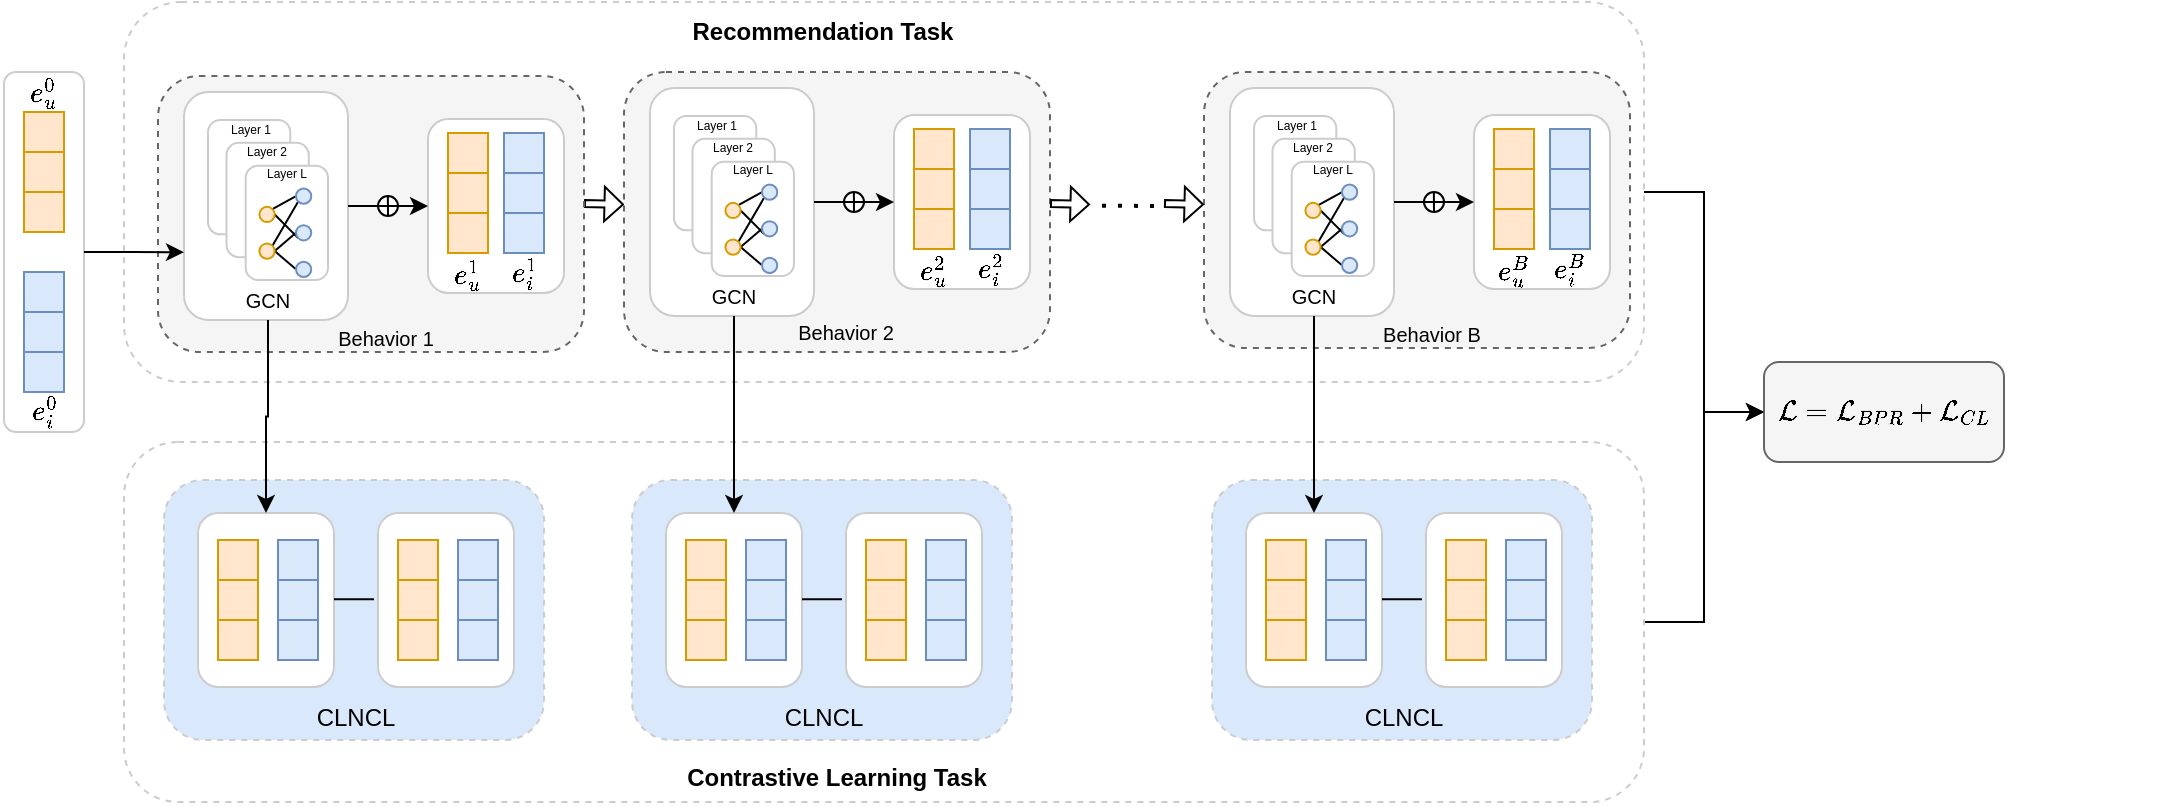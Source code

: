 <mxfile version="24.6.4" type="github">
  <diagram name="第 1 页" id="Skv8fpGebTwqSzIPjtRS">
    <mxGraphModel dx="1066" dy="574" grid="1" gridSize="10" guides="1" tooltips="1" connect="1" arrows="1" fold="1" page="1" pageScale="1" pageWidth="1169" pageHeight="827" math="1" shadow="0">
      <root>
        <mxCell id="0" />
        <mxCell id="1" parent="0" />
        <mxCell id="wrFZd82m7ZlRx0uGTqlU-270" style="edgeStyle=orthogonalEdgeStyle;rounded=0;orthogonalLoop=1;jettySize=auto;html=1;exitX=1;exitY=0.5;exitDx=0;exitDy=0;entryX=0;entryY=0.5;entryDx=0;entryDy=0;" edge="1" parent="1" source="wrFZd82m7ZlRx0uGTqlU-268" target="wrFZd82m7ZlRx0uGTqlU-181">
          <mxGeometry relative="1" as="geometry" />
        </mxCell>
        <mxCell id="wrFZd82m7ZlRx0uGTqlU-268" value="" style="rounded=1;whiteSpace=wrap;html=1;dashed=1;strokeColor=#CCCCCC;" vertex="1" parent="1">
          <mxGeometry x="120" y="280" width="760" height="180" as="geometry" />
        </mxCell>
        <mxCell id="wrFZd82m7ZlRx0uGTqlU-216" value="" style="rounded=1;whiteSpace=wrap;html=1;fillColor=#dae8fc;strokeColor=#CCCCCC;dashed=1;" vertex="1" parent="1">
          <mxGeometry x="140" y="299" width="190" height="130" as="geometry" />
        </mxCell>
        <mxCell id="wrFZd82m7ZlRx0uGTqlU-181" value="" style="rounded=1;whiteSpace=wrap;html=1;fillColor=#f5f5f5;fontColor=#333333;strokeColor=#666666;" vertex="1" parent="1">
          <mxGeometry x="940" y="240" width="120" height="50" as="geometry" />
        </mxCell>
        <mxCell id="wrFZd82m7ZlRx0uGTqlU-185" style="edgeStyle=orthogonalEdgeStyle;rounded=0;orthogonalLoop=1;jettySize=auto;html=1;exitX=1;exitY=0.5;exitDx=0;exitDy=0;entryX=0;entryY=0.5;entryDx=0;entryDy=0;" edge="1" parent="1" source="wrFZd82m7ZlRx0uGTqlU-178" target="wrFZd82m7ZlRx0uGTqlU-181">
          <mxGeometry relative="1" as="geometry" />
        </mxCell>
        <mxCell id="wrFZd82m7ZlRx0uGTqlU-178" value="" style="rounded=1;whiteSpace=wrap;html=1;dashed=1;strokeColor=#CCCCCC;" vertex="1" parent="1">
          <mxGeometry x="120" y="60" width="760" height="190" as="geometry" />
        </mxCell>
        <mxCell id="wrFZd82m7ZlRx0uGTqlU-18" value="" style="rounded=1;whiteSpace=wrap;html=1;strokeColor=#CCCCCC;" vertex="1" parent="1">
          <mxGeometry x="60" y="95" width="40" height="180" as="geometry" />
        </mxCell>
        <mxCell id="wrFZd82m7ZlRx0uGTqlU-13" value="" style="group;fillColor=#ffe6cc;strokeColor=#d79b00;" vertex="1" connectable="0" parent="1">
          <mxGeometry x="70" y="115" width="20" height="60" as="geometry" />
        </mxCell>
        <mxCell id="wrFZd82m7ZlRx0uGTqlU-10" value="" style="rounded=0;whiteSpace=wrap;html=1;fillColor=#ffe6cc;strokeColor=#d79b00;" vertex="1" parent="wrFZd82m7ZlRx0uGTqlU-13">
          <mxGeometry width="20" height="20" as="geometry" />
        </mxCell>
        <mxCell id="wrFZd82m7ZlRx0uGTqlU-11" value="" style="rounded=0;whiteSpace=wrap;html=1;fillColor=#ffe6cc;strokeColor=#d79b00;" vertex="1" parent="wrFZd82m7ZlRx0uGTqlU-13">
          <mxGeometry y="20" width="20" height="20" as="geometry" />
        </mxCell>
        <mxCell id="wrFZd82m7ZlRx0uGTqlU-12" value="" style="rounded=0;whiteSpace=wrap;html=1;fillColor=#ffe6cc;strokeColor=#d79b00;" vertex="1" parent="wrFZd82m7ZlRx0uGTqlU-13">
          <mxGeometry y="40" width="20" height="20" as="geometry" />
        </mxCell>
        <mxCell id="wrFZd82m7ZlRx0uGTqlU-14" value="" style="group;fillColor=#dae8fc;strokeColor=#6c8ebf;" vertex="1" connectable="0" parent="1">
          <mxGeometry x="70" y="195" width="20" height="60" as="geometry" />
        </mxCell>
        <mxCell id="wrFZd82m7ZlRx0uGTqlU-15" value="" style="rounded=0;whiteSpace=wrap;html=1;fillColor=#dae8fc;strokeColor=#6c8ebf;" vertex="1" parent="wrFZd82m7ZlRx0uGTqlU-14">
          <mxGeometry width="20" height="20" as="geometry" />
        </mxCell>
        <mxCell id="wrFZd82m7ZlRx0uGTqlU-16" value="" style="rounded=0;whiteSpace=wrap;html=1;fillColor=#dae8fc;strokeColor=#6c8ebf;" vertex="1" parent="wrFZd82m7ZlRx0uGTqlU-14">
          <mxGeometry y="20" width="20" height="20" as="geometry" />
        </mxCell>
        <mxCell id="wrFZd82m7ZlRx0uGTqlU-17" value="" style="rounded=0;whiteSpace=wrap;html=1;fillColor=#dae8fc;strokeColor=#6c8ebf;" vertex="1" parent="wrFZd82m7ZlRx0uGTqlU-14">
          <mxGeometry y="40" width="20" height="20" as="geometry" />
        </mxCell>
        <mxCell id="wrFZd82m7ZlRx0uGTqlU-20" value="\(e_u^0\)" style="text;html=1;align=center;verticalAlign=middle;whiteSpace=wrap;rounded=0;" vertex="1" parent="1">
          <mxGeometry x="65" y="95" width="30" height="20" as="geometry" />
        </mxCell>
        <mxCell id="wrFZd82m7ZlRx0uGTqlU-21" value="\(e_i^0\)" style="text;html=1;align=center;verticalAlign=middle;whiteSpace=wrap;rounded=0;" vertex="1" parent="1">
          <mxGeometry x="65" y="255" width="30" height="20" as="geometry" />
        </mxCell>
        <mxCell id="wrFZd82m7ZlRx0uGTqlU-131" value="" style="shape=flexArrow;endArrow=classic;html=1;rounded=0;endWidth=12.637;endSize=2.755;width=3.519;" edge="1" parent="1">
          <mxGeometry width="50" height="50" relative="1" as="geometry">
            <mxPoint x="350" y="160.76" as="sourcePoint" />
            <mxPoint x="370" y="161.24" as="targetPoint" />
          </mxGeometry>
        </mxCell>
        <mxCell id="wrFZd82m7ZlRx0uGTqlU-134" value="" style="group" vertex="1" connectable="0" parent="1">
          <mxGeometry x="137" y="97" width="213" height="150" as="geometry" />
        </mxCell>
        <mxCell id="wrFZd82m7ZlRx0uGTqlU-90" value="" style="rounded=1;whiteSpace=wrap;html=1;dashed=1;strokeColor=#666666;fillColor=#f5f5f5;fontColor=#333333;" vertex="1" parent="wrFZd82m7ZlRx0uGTqlU-134">
          <mxGeometry width="213" height="138" as="geometry" />
        </mxCell>
        <mxCell id="wrFZd82m7ZlRx0uGTqlU-87" value="" style="rounded=1;whiteSpace=wrap;html=1;strokeColor=#CCCCCC;" vertex="1" parent="wrFZd82m7ZlRx0uGTqlU-134">
          <mxGeometry x="135" y="21.5" width="68" height="87" as="geometry" />
        </mxCell>
        <mxCell id="wrFZd82m7ZlRx0uGTqlU-48" value="" style="group" vertex="1" connectable="0" parent="wrFZd82m7ZlRx0uGTqlU-134">
          <mxGeometry x="13" y="8" width="140" height="142" as="geometry" />
        </mxCell>
        <mxCell id="wrFZd82m7ZlRx0uGTqlU-47" value="" style="rounded=1;whiteSpace=wrap;html=1;strokeColor=#CCCCCC;" vertex="1" parent="wrFZd82m7ZlRx0uGTqlU-48">
          <mxGeometry width="82" height="114" as="geometry" />
        </mxCell>
        <mxCell id="wrFZd82m7ZlRx0uGTqlU-44" value="" style="group" vertex="1" connectable="0" parent="wrFZd82m7ZlRx0uGTqlU-48">
          <mxGeometry x="12" y="14" width="60" height="80" as="geometry" />
        </mxCell>
        <mxCell id="wrFZd82m7ZlRx0uGTqlU-42" value="" style="rounded=1;whiteSpace=wrap;html=1;strokeColor=#CCCCCC;" vertex="1" parent="wrFZd82m7ZlRx0uGTqlU-44">
          <mxGeometry width="41.143" height="57.143" as="geometry" />
        </mxCell>
        <mxCell id="wrFZd82m7ZlRx0uGTqlU-40" value="" style="rounded=1;whiteSpace=wrap;html=1;strokeColor=#CCCCCC;" vertex="1" parent="wrFZd82m7ZlRx0uGTqlU-44">
          <mxGeometry x="9.257" y="11.429" width="41.143" height="57.143" as="geometry" />
        </mxCell>
        <mxCell id="wrFZd82m7ZlRx0uGTqlU-33" value="" style="rounded=1;whiteSpace=wrap;html=1;strokeColor=#CCCCCC;" vertex="1" parent="wrFZd82m7ZlRx0uGTqlU-44">
          <mxGeometry x="18.857" y="22.857" width="41.143" height="57.143" as="geometry" />
        </mxCell>
        <mxCell id="wrFZd82m7ZlRx0uGTqlU-34" value="&lt;font style=&quot;font-size: 6px;&quot;&gt;Layer L&lt;/font&gt;" style="text;html=1;align=center;verticalAlign=middle;whiteSpace=wrap;rounded=0;fontSize=6;" vertex="1" parent="wrFZd82m7ZlRx0uGTqlU-44">
          <mxGeometry x="18.857" y="22.857" width="41.143" height="9.143" as="geometry" />
        </mxCell>
        <mxCell id="wrFZd82m7ZlRx0uGTqlU-39" value="" style="group" vertex="1" connectable="0" parent="wrFZd82m7ZlRx0uGTqlU-44">
          <mxGeometry x="25.714" y="34.286" width="27.429" height="45.714" as="geometry" />
        </mxCell>
        <mxCell id="wrFZd82m7ZlRx0uGTqlU-28" style="rounded=0;orthogonalLoop=1;jettySize=auto;html=1;exitX=1;exitY=0;exitDx=0;exitDy=0;entryX=0;entryY=0.5;entryDx=0;entryDy=0;curved=0;endArrow=none;endFill=0;" edge="1" parent="wrFZd82m7ZlRx0uGTqlU-39" source="wrFZd82m7ZlRx0uGTqlU-23" target="wrFZd82m7ZlRx0uGTqlU-25">
          <mxGeometry relative="1" as="geometry" />
        </mxCell>
        <mxCell id="wrFZd82m7ZlRx0uGTqlU-29" style="rounded=0;orthogonalLoop=1;jettySize=auto;html=1;exitX=1;exitY=0.5;exitDx=0;exitDy=0;entryX=0;entryY=1;entryDx=0;entryDy=0;endArrow=none;endFill=0;" edge="1" parent="wrFZd82m7ZlRx0uGTqlU-39" source="wrFZd82m7ZlRx0uGTqlU-23" target="wrFZd82m7ZlRx0uGTqlU-26">
          <mxGeometry relative="1" as="geometry" />
        </mxCell>
        <mxCell id="wrFZd82m7ZlRx0uGTqlU-23" value="" style="ellipse;whiteSpace=wrap;html=1;aspect=fixed;fillColor=#ffe6cc;strokeColor=#d79b00;" vertex="1" parent="wrFZd82m7ZlRx0uGTqlU-39">
          <mxGeometry y="9.143" width="7.619" height="7.619" as="geometry" />
        </mxCell>
        <mxCell id="wrFZd82m7ZlRx0uGTqlU-30" style="rounded=0;orthogonalLoop=1;jettySize=auto;html=1;exitX=1;exitY=0;exitDx=0;exitDy=0;entryX=0;entryY=1;entryDx=0;entryDy=0;endArrow=none;endFill=0;" edge="1" parent="wrFZd82m7ZlRx0uGTqlU-39" source="wrFZd82m7ZlRx0uGTqlU-24" target="wrFZd82m7ZlRx0uGTqlU-25">
          <mxGeometry relative="1" as="geometry" />
        </mxCell>
        <mxCell id="wrFZd82m7ZlRx0uGTqlU-31" style="rounded=0;orthogonalLoop=1;jettySize=auto;html=1;exitX=1;exitY=0.5;exitDx=0;exitDy=0;entryX=0;entryY=0.5;entryDx=0;entryDy=0;endArrow=none;endFill=0;" edge="1" parent="wrFZd82m7ZlRx0uGTqlU-39" source="wrFZd82m7ZlRx0uGTqlU-24" target="wrFZd82m7ZlRx0uGTqlU-26">
          <mxGeometry relative="1" as="geometry" />
        </mxCell>
        <mxCell id="wrFZd82m7ZlRx0uGTqlU-32" style="rounded=0;orthogonalLoop=1;jettySize=auto;html=1;exitX=1;exitY=0.5;exitDx=0;exitDy=0;entryX=0;entryY=0.5;entryDx=0;entryDy=0;endArrow=none;endFill=0;" edge="1" parent="wrFZd82m7ZlRx0uGTqlU-39" source="wrFZd82m7ZlRx0uGTqlU-24" target="wrFZd82m7ZlRx0uGTqlU-27">
          <mxGeometry relative="1" as="geometry" />
        </mxCell>
        <mxCell id="wrFZd82m7ZlRx0uGTqlU-24" value="" style="ellipse;whiteSpace=wrap;html=1;aspect=fixed;fillColor=#ffe6cc;strokeColor=#d79b00;" vertex="1" parent="wrFZd82m7ZlRx0uGTqlU-39">
          <mxGeometry y="27.429" width="7.619" height="7.619" as="geometry" />
        </mxCell>
        <mxCell id="wrFZd82m7ZlRx0uGTqlU-25" value="" style="ellipse;whiteSpace=wrap;html=1;aspect=fixed;fillColor=#dae8fc;strokeColor=#6c8ebf;" vertex="1" parent="wrFZd82m7ZlRx0uGTqlU-39">
          <mxGeometry x="18.286" width="7.619" height="7.619" as="geometry" />
        </mxCell>
        <mxCell id="wrFZd82m7ZlRx0uGTqlU-26" value="" style="ellipse;whiteSpace=wrap;html=1;aspect=fixed;fillColor=#dae8fc;strokeColor=#6c8ebf;" vertex="1" parent="wrFZd82m7ZlRx0uGTqlU-39">
          <mxGeometry x="18.286" y="18.286" width="7.619" height="7.619" as="geometry" />
        </mxCell>
        <mxCell id="wrFZd82m7ZlRx0uGTqlU-27" value="" style="ellipse;whiteSpace=wrap;html=1;aspect=fixed;fillColor=#dae8fc;strokeColor=#6c8ebf;" vertex="1" parent="wrFZd82m7ZlRx0uGTqlU-39">
          <mxGeometry x="18.286" y="36.571" width="7.619" height="7.619" as="geometry" />
        </mxCell>
        <mxCell id="wrFZd82m7ZlRx0uGTqlU-41" value="&lt;font style=&quot;font-size: 6px;&quot;&gt;Layer 2&lt;/font&gt;" style="text;html=1;align=center;verticalAlign=middle;whiteSpace=wrap;rounded=0;fontSize=6;" vertex="1" parent="wrFZd82m7ZlRx0uGTqlU-44">
          <mxGeometry x="9.257" y="11.429" width="41.143" height="9.143" as="geometry" />
        </mxCell>
        <mxCell id="wrFZd82m7ZlRx0uGTqlU-43" value="&lt;font style=&quot;font-size: 6px;&quot;&gt;Layer 1&lt;/font&gt;" style="text;html=1;align=center;verticalAlign=middle;whiteSpace=wrap;rounded=0;fontSize=6;" vertex="1" parent="wrFZd82m7ZlRx0uGTqlU-44">
          <mxGeometry x="1.371" width="41.143" height="9.143" as="geometry" />
        </mxCell>
        <mxCell id="wrFZd82m7ZlRx0uGTqlU-45" value="&lt;font style=&quot;font-size: 10px;&quot;&gt;GCN&lt;/font&gt;" style="text;html=1;align=center;verticalAlign=middle;whiteSpace=wrap;rounded=0;" vertex="1" parent="wrFZd82m7ZlRx0uGTqlU-48">
          <mxGeometry x="22.94" y="94" width="38.12" height="20" as="geometry" />
        </mxCell>
        <mxCell id="wrFZd82m7ZlRx0uGTqlU-132" value="Behavior 1" style="text;html=1;align=center;verticalAlign=middle;whiteSpace=wrap;rounded=0;fontSize=10;" vertex="1" parent="wrFZd82m7ZlRx0uGTqlU-48">
          <mxGeometry x="72" y="114" width="58" height="18" as="geometry" />
        </mxCell>
        <mxCell id="wrFZd82m7ZlRx0uGTqlU-57" value="" style="group" vertex="1" connectable="0" parent="wrFZd82m7ZlRx0uGTqlU-134">
          <mxGeometry x="95" y="60" width="40" height="10" as="geometry" />
        </mxCell>
        <mxCell id="wrFZd82m7ZlRx0uGTqlU-54" value="" style="ellipse;whiteSpace=wrap;html=1;aspect=fixed;" vertex="1" parent="wrFZd82m7ZlRx0uGTqlU-57">
          <mxGeometry x="15" width="10" height="10" as="geometry" />
        </mxCell>
        <mxCell id="wrFZd82m7ZlRx0uGTqlU-55" value="" style="endArrow=classic;html=1;rounded=0;" edge="1" parent="wrFZd82m7ZlRx0uGTqlU-57">
          <mxGeometry width="50" height="50" relative="1" as="geometry">
            <mxPoint y="5" as="sourcePoint" />
            <mxPoint x="40" y="5" as="targetPoint" />
          </mxGeometry>
        </mxCell>
        <mxCell id="wrFZd82m7ZlRx0uGTqlU-56" value="" style="endArrow=none;html=1;rounded=0;exitX=0.5;exitY=1;exitDx=0;exitDy=0;" edge="1" parent="wrFZd82m7ZlRx0uGTqlU-57" source="wrFZd82m7ZlRx0uGTqlU-54">
          <mxGeometry width="50" height="50" relative="1" as="geometry">
            <mxPoint x="19.93" y="5" as="sourcePoint" />
            <mxPoint x="19.93" as="targetPoint" />
          </mxGeometry>
        </mxCell>
        <mxCell id="wrFZd82m7ZlRx0uGTqlU-58" value="" style="group;fillColor=#ffe6cc;strokeColor=#d79b00;" vertex="1" connectable="0" parent="wrFZd82m7ZlRx0uGTqlU-134">
          <mxGeometry x="145" y="28.5" width="20" height="60" as="geometry" />
        </mxCell>
        <mxCell id="wrFZd82m7ZlRx0uGTqlU-59" value="" style="rounded=0;whiteSpace=wrap;html=1;fillColor=#ffe6cc;strokeColor=#d79b00;" vertex="1" parent="wrFZd82m7ZlRx0uGTqlU-58">
          <mxGeometry width="20" height="20" as="geometry" />
        </mxCell>
        <mxCell id="wrFZd82m7ZlRx0uGTqlU-60" value="" style="rounded=0;whiteSpace=wrap;html=1;fillColor=#ffe6cc;strokeColor=#d79b00;" vertex="1" parent="wrFZd82m7ZlRx0uGTqlU-58">
          <mxGeometry y="20" width="20" height="20" as="geometry" />
        </mxCell>
        <mxCell id="wrFZd82m7ZlRx0uGTqlU-61" value="" style="rounded=0;whiteSpace=wrap;html=1;fillColor=#ffe6cc;strokeColor=#d79b00;" vertex="1" parent="wrFZd82m7ZlRx0uGTqlU-58">
          <mxGeometry y="40" width="20" height="20" as="geometry" />
        </mxCell>
        <mxCell id="wrFZd82m7ZlRx0uGTqlU-62" value="" style="group;fillColor=#dae8fc;strokeColor=#6c8ebf;" vertex="1" connectable="0" parent="wrFZd82m7ZlRx0uGTqlU-134">
          <mxGeometry x="173" y="28.5" width="20" height="60" as="geometry" />
        </mxCell>
        <mxCell id="wrFZd82m7ZlRx0uGTqlU-63" value="" style="rounded=0;whiteSpace=wrap;html=1;fillColor=#dae8fc;strokeColor=#6c8ebf;" vertex="1" parent="wrFZd82m7ZlRx0uGTqlU-62">
          <mxGeometry width="20" height="20" as="geometry" />
        </mxCell>
        <mxCell id="wrFZd82m7ZlRx0uGTqlU-64" value="" style="rounded=0;whiteSpace=wrap;html=1;fillColor=#dae8fc;strokeColor=#6c8ebf;" vertex="1" parent="wrFZd82m7ZlRx0uGTqlU-62">
          <mxGeometry y="20" width="20" height="20" as="geometry" />
        </mxCell>
        <mxCell id="wrFZd82m7ZlRx0uGTqlU-65" value="" style="rounded=0;whiteSpace=wrap;html=1;fillColor=#dae8fc;strokeColor=#6c8ebf;" vertex="1" parent="wrFZd82m7ZlRx0uGTqlU-62">
          <mxGeometry y="40" width="20" height="20" as="geometry" />
        </mxCell>
        <mxCell id="wrFZd82m7ZlRx0uGTqlU-88" value="\(e_u^1\)" style="text;html=1;align=center;verticalAlign=middle;whiteSpace=wrap;rounded=0;" vertex="1" parent="wrFZd82m7ZlRx0uGTqlU-134">
          <mxGeometry x="140" y="88.5" width="30" height="20" as="geometry" />
        </mxCell>
        <mxCell id="wrFZd82m7ZlRx0uGTqlU-89" value="\(e_i^1\)" style="text;html=1;align=center;verticalAlign=middle;whiteSpace=wrap;rounded=0;" vertex="1" parent="wrFZd82m7ZlRx0uGTqlU-134">
          <mxGeometry x="168" y="88.5" width="30" height="20" as="geometry" />
        </mxCell>
        <mxCell id="wrFZd82m7ZlRx0uGTqlU-135" value="" style="group" vertex="1" connectable="0" parent="1">
          <mxGeometry x="660" y="95" width="213" height="150" as="geometry" />
        </mxCell>
        <mxCell id="wrFZd82m7ZlRx0uGTqlU-136" value="" style="rounded=1;whiteSpace=wrap;html=1;dashed=1;strokeColor=#666666;fillColor=#f5f5f5;fontColor=#333333;" vertex="1" parent="wrFZd82m7ZlRx0uGTqlU-135">
          <mxGeometry width="213" height="138" as="geometry" />
        </mxCell>
        <mxCell id="wrFZd82m7ZlRx0uGTqlU-137" value="" style="rounded=1;whiteSpace=wrap;html=1;strokeColor=#CCCCCC;" vertex="1" parent="wrFZd82m7ZlRx0uGTqlU-135">
          <mxGeometry x="135" y="21.5" width="68" height="87" as="geometry" />
        </mxCell>
        <mxCell id="wrFZd82m7ZlRx0uGTqlU-138" value="" style="group" vertex="1" connectable="0" parent="wrFZd82m7ZlRx0uGTqlU-135">
          <mxGeometry x="13" y="8" width="140" height="142" as="geometry" />
        </mxCell>
        <mxCell id="wrFZd82m7ZlRx0uGTqlU-139" value="" style="rounded=1;whiteSpace=wrap;html=1;strokeColor=#CCCCCC;" vertex="1" parent="wrFZd82m7ZlRx0uGTqlU-138">
          <mxGeometry width="82" height="114" as="geometry" />
        </mxCell>
        <mxCell id="wrFZd82m7ZlRx0uGTqlU-140" value="" style="group" vertex="1" connectable="0" parent="wrFZd82m7ZlRx0uGTqlU-138">
          <mxGeometry x="12" y="14" width="60" height="80" as="geometry" />
        </mxCell>
        <mxCell id="wrFZd82m7ZlRx0uGTqlU-141" value="" style="rounded=1;whiteSpace=wrap;html=1;strokeColor=#CCCCCC;" vertex="1" parent="wrFZd82m7ZlRx0uGTqlU-140">
          <mxGeometry width="41.143" height="57.143" as="geometry" />
        </mxCell>
        <mxCell id="wrFZd82m7ZlRx0uGTqlU-142" value="" style="rounded=1;whiteSpace=wrap;html=1;strokeColor=#CCCCCC;" vertex="1" parent="wrFZd82m7ZlRx0uGTqlU-140">
          <mxGeometry x="9.257" y="11.429" width="41.143" height="57.143" as="geometry" />
        </mxCell>
        <mxCell id="wrFZd82m7ZlRx0uGTqlU-143" value="" style="rounded=1;whiteSpace=wrap;html=1;strokeColor=#CCCCCC;" vertex="1" parent="wrFZd82m7ZlRx0uGTqlU-140">
          <mxGeometry x="18.857" y="22.857" width="41.143" height="57.143" as="geometry" />
        </mxCell>
        <mxCell id="wrFZd82m7ZlRx0uGTqlU-144" value="&lt;font style=&quot;font-size: 6px;&quot;&gt;Layer L&lt;/font&gt;" style="text;html=1;align=center;verticalAlign=middle;whiteSpace=wrap;rounded=0;fontSize=6;" vertex="1" parent="wrFZd82m7ZlRx0uGTqlU-140">
          <mxGeometry x="18.857" y="22.857" width="41.143" height="9.143" as="geometry" />
        </mxCell>
        <mxCell id="wrFZd82m7ZlRx0uGTqlU-145" value="" style="group" vertex="1" connectable="0" parent="wrFZd82m7ZlRx0uGTqlU-140">
          <mxGeometry x="25.714" y="34.286" width="27.429" height="45.714" as="geometry" />
        </mxCell>
        <mxCell id="wrFZd82m7ZlRx0uGTqlU-146" style="rounded=0;orthogonalLoop=1;jettySize=auto;html=1;exitX=1;exitY=0;exitDx=0;exitDy=0;entryX=0;entryY=0.5;entryDx=0;entryDy=0;curved=0;endArrow=none;endFill=0;" edge="1" parent="wrFZd82m7ZlRx0uGTqlU-145" source="wrFZd82m7ZlRx0uGTqlU-148" target="wrFZd82m7ZlRx0uGTqlU-153">
          <mxGeometry relative="1" as="geometry" />
        </mxCell>
        <mxCell id="wrFZd82m7ZlRx0uGTqlU-147" style="rounded=0;orthogonalLoop=1;jettySize=auto;html=1;exitX=1;exitY=0.5;exitDx=0;exitDy=0;entryX=0;entryY=1;entryDx=0;entryDy=0;endArrow=none;endFill=0;" edge="1" parent="wrFZd82m7ZlRx0uGTqlU-145" source="wrFZd82m7ZlRx0uGTqlU-148" target="wrFZd82m7ZlRx0uGTqlU-154">
          <mxGeometry relative="1" as="geometry" />
        </mxCell>
        <mxCell id="wrFZd82m7ZlRx0uGTqlU-148" value="" style="ellipse;whiteSpace=wrap;html=1;aspect=fixed;fillColor=#ffe6cc;strokeColor=#d79b00;" vertex="1" parent="wrFZd82m7ZlRx0uGTqlU-145">
          <mxGeometry y="9.143" width="7.619" height="7.619" as="geometry" />
        </mxCell>
        <mxCell id="wrFZd82m7ZlRx0uGTqlU-149" style="rounded=0;orthogonalLoop=1;jettySize=auto;html=1;exitX=1;exitY=0;exitDx=0;exitDy=0;entryX=0;entryY=1;entryDx=0;entryDy=0;endArrow=none;endFill=0;" edge="1" parent="wrFZd82m7ZlRx0uGTqlU-145" source="wrFZd82m7ZlRx0uGTqlU-152" target="wrFZd82m7ZlRx0uGTqlU-153">
          <mxGeometry relative="1" as="geometry" />
        </mxCell>
        <mxCell id="wrFZd82m7ZlRx0uGTqlU-150" style="rounded=0;orthogonalLoop=1;jettySize=auto;html=1;exitX=1;exitY=0.5;exitDx=0;exitDy=0;entryX=0;entryY=0.5;entryDx=0;entryDy=0;endArrow=none;endFill=0;" edge="1" parent="wrFZd82m7ZlRx0uGTqlU-145" source="wrFZd82m7ZlRx0uGTqlU-152" target="wrFZd82m7ZlRx0uGTqlU-154">
          <mxGeometry relative="1" as="geometry" />
        </mxCell>
        <mxCell id="wrFZd82m7ZlRx0uGTqlU-151" style="rounded=0;orthogonalLoop=1;jettySize=auto;html=1;exitX=1;exitY=0.5;exitDx=0;exitDy=0;entryX=0;entryY=0.5;entryDx=0;entryDy=0;endArrow=none;endFill=0;" edge="1" parent="wrFZd82m7ZlRx0uGTqlU-145" source="wrFZd82m7ZlRx0uGTqlU-152" target="wrFZd82m7ZlRx0uGTqlU-155">
          <mxGeometry relative="1" as="geometry" />
        </mxCell>
        <mxCell id="wrFZd82m7ZlRx0uGTqlU-152" value="" style="ellipse;whiteSpace=wrap;html=1;aspect=fixed;fillColor=#ffe6cc;strokeColor=#d79b00;" vertex="1" parent="wrFZd82m7ZlRx0uGTqlU-145">
          <mxGeometry y="27.429" width="7.619" height="7.619" as="geometry" />
        </mxCell>
        <mxCell id="wrFZd82m7ZlRx0uGTqlU-153" value="" style="ellipse;whiteSpace=wrap;html=1;aspect=fixed;fillColor=#dae8fc;strokeColor=#6c8ebf;" vertex="1" parent="wrFZd82m7ZlRx0uGTqlU-145">
          <mxGeometry x="18.286" width="7.619" height="7.619" as="geometry" />
        </mxCell>
        <mxCell id="wrFZd82m7ZlRx0uGTqlU-154" value="" style="ellipse;whiteSpace=wrap;html=1;aspect=fixed;fillColor=#dae8fc;strokeColor=#6c8ebf;" vertex="1" parent="wrFZd82m7ZlRx0uGTqlU-145">
          <mxGeometry x="18.286" y="18.286" width="7.619" height="7.619" as="geometry" />
        </mxCell>
        <mxCell id="wrFZd82m7ZlRx0uGTqlU-155" value="" style="ellipse;whiteSpace=wrap;html=1;aspect=fixed;fillColor=#dae8fc;strokeColor=#6c8ebf;" vertex="1" parent="wrFZd82m7ZlRx0uGTqlU-145">
          <mxGeometry x="18.286" y="36.571" width="7.619" height="7.619" as="geometry" />
        </mxCell>
        <mxCell id="wrFZd82m7ZlRx0uGTqlU-156" value="&lt;font style=&quot;font-size: 6px;&quot;&gt;Layer 2&lt;/font&gt;" style="text;html=1;align=center;verticalAlign=middle;whiteSpace=wrap;rounded=0;fontSize=6;" vertex="1" parent="wrFZd82m7ZlRx0uGTqlU-140">
          <mxGeometry x="9.257" y="11.429" width="41.143" height="9.143" as="geometry" />
        </mxCell>
        <mxCell id="wrFZd82m7ZlRx0uGTqlU-157" value="&lt;font style=&quot;font-size: 6px;&quot;&gt;Layer 1&lt;/font&gt;" style="text;html=1;align=center;verticalAlign=middle;whiteSpace=wrap;rounded=0;fontSize=6;" vertex="1" parent="wrFZd82m7ZlRx0uGTqlU-140">
          <mxGeometry x="1.371" width="41.143" height="9.143" as="geometry" />
        </mxCell>
        <mxCell id="wrFZd82m7ZlRx0uGTqlU-158" value="&lt;font style=&quot;font-size: 10px;&quot;&gt;GCN&lt;/font&gt;" style="text;html=1;align=center;verticalAlign=middle;whiteSpace=wrap;rounded=0;" vertex="1" parent="wrFZd82m7ZlRx0uGTqlU-138">
          <mxGeometry x="22.94" y="94" width="38.12" height="20" as="geometry" />
        </mxCell>
        <mxCell id="wrFZd82m7ZlRx0uGTqlU-159" value="Behavior B" style="text;html=1;align=center;verticalAlign=middle;whiteSpace=wrap;rounded=0;fontSize=10;" vertex="1" parent="wrFZd82m7ZlRx0uGTqlU-138">
          <mxGeometry x="72" y="114" width="58" height="18" as="geometry" />
        </mxCell>
        <mxCell id="wrFZd82m7ZlRx0uGTqlU-160" value="" style="group" vertex="1" connectable="0" parent="wrFZd82m7ZlRx0uGTqlU-135">
          <mxGeometry x="95" y="60" width="40" height="10" as="geometry" />
        </mxCell>
        <mxCell id="wrFZd82m7ZlRx0uGTqlU-161" value="" style="ellipse;whiteSpace=wrap;html=1;aspect=fixed;" vertex="1" parent="wrFZd82m7ZlRx0uGTqlU-160">
          <mxGeometry x="15" width="10" height="10" as="geometry" />
        </mxCell>
        <mxCell id="wrFZd82m7ZlRx0uGTqlU-162" value="" style="endArrow=classic;html=1;rounded=0;" edge="1" parent="wrFZd82m7ZlRx0uGTqlU-160">
          <mxGeometry width="50" height="50" relative="1" as="geometry">
            <mxPoint y="5" as="sourcePoint" />
            <mxPoint x="40" y="5" as="targetPoint" />
          </mxGeometry>
        </mxCell>
        <mxCell id="wrFZd82m7ZlRx0uGTqlU-163" value="" style="endArrow=none;html=1;rounded=0;exitX=0.5;exitY=1;exitDx=0;exitDy=0;" edge="1" parent="wrFZd82m7ZlRx0uGTqlU-160" source="wrFZd82m7ZlRx0uGTqlU-161">
          <mxGeometry width="50" height="50" relative="1" as="geometry">
            <mxPoint x="19.93" y="5" as="sourcePoint" />
            <mxPoint x="19.93" as="targetPoint" />
          </mxGeometry>
        </mxCell>
        <mxCell id="wrFZd82m7ZlRx0uGTqlU-164" value="" style="group;fillColor=#ffe6cc;strokeColor=#d79b00;" vertex="1" connectable="0" parent="wrFZd82m7ZlRx0uGTqlU-135">
          <mxGeometry x="145" y="28.5" width="20" height="60" as="geometry" />
        </mxCell>
        <mxCell id="wrFZd82m7ZlRx0uGTqlU-165" value="" style="rounded=0;whiteSpace=wrap;html=1;fillColor=#ffe6cc;strokeColor=#d79b00;" vertex="1" parent="wrFZd82m7ZlRx0uGTqlU-164">
          <mxGeometry width="20" height="20" as="geometry" />
        </mxCell>
        <mxCell id="wrFZd82m7ZlRx0uGTqlU-166" value="" style="rounded=0;whiteSpace=wrap;html=1;fillColor=#ffe6cc;strokeColor=#d79b00;" vertex="1" parent="wrFZd82m7ZlRx0uGTqlU-164">
          <mxGeometry y="20" width="20" height="20" as="geometry" />
        </mxCell>
        <mxCell id="wrFZd82m7ZlRx0uGTqlU-167" value="" style="rounded=0;whiteSpace=wrap;html=1;fillColor=#ffe6cc;strokeColor=#d79b00;" vertex="1" parent="wrFZd82m7ZlRx0uGTqlU-164">
          <mxGeometry y="40" width="20" height="20" as="geometry" />
        </mxCell>
        <mxCell id="wrFZd82m7ZlRx0uGTqlU-168" value="" style="group;fillColor=#dae8fc;strokeColor=#6c8ebf;" vertex="1" connectable="0" parent="wrFZd82m7ZlRx0uGTqlU-135">
          <mxGeometry x="173" y="28.5" width="20" height="60" as="geometry" />
        </mxCell>
        <mxCell id="wrFZd82m7ZlRx0uGTqlU-169" value="" style="rounded=0;whiteSpace=wrap;html=1;fillColor=#dae8fc;strokeColor=#6c8ebf;" vertex="1" parent="wrFZd82m7ZlRx0uGTqlU-168">
          <mxGeometry width="20" height="20" as="geometry" />
        </mxCell>
        <mxCell id="wrFZd82m7ZlRx0uGTqlU-170" value="" style="rounded=0;whiteSpace=wrap;html=1;fillColor=#dae8fc;strokeColor=#6c8ebf;" vertex="1" parent="wrFZd82m7ZlRx0uGTqlU-168">
          <mxGeometry y="20" width="20" height="20" as="geometry" />
        </mxCell>
        <mxCell id="wrFZd82m7ZlRx0uGTqlU-171" value="" style="rounded=0;whiteSpace=wrap;html=1;fillColor=#dae8fc;strokeColor=#6c8ebf;" vertex="1" parent="wrFZd82m7ZlRx0uGTqlU-168">
          <mxGeometry y="40" width="20" height="20" as="geometry" />
        </mxCell>
        <mxCell id="wrFZd82m7ZlRx0uGTqlU-172" value="\(e_u^B\)" style="text;html=1;align=center;verticalAlign=middle;whiteSpace=wrap;rounded=0;" vertex="1" parent="wrFZd82m7ZlRx0uGTqlU-135">
          <mxGeometry x="140" y="88.5" width="30" height="20" as="geometry" />
        </mxCell>
        <mxCell id="wrFZd82m7ZlRx0uGTqlU-173" value="\(e_i^B\)" style="text;html=1;align=center;verticalAlign=middle;whiteSpace=wrap;rounded=0;" vertex="1" parent="wrFZd82m7ZlRx0uGTqlU-135">
          <mxGeometry x="168" y="88.5" width="30" height="20" as="geometry" />
        </mxCell>
        <mxCell id="wrFZd82m7ZlRx0uGTqlU-174" value="" style="group" vertex="1" connectable="0" parent="1">
          <mxGeometry x="370" y="95" width="213" height="140" as="geometry" />
        </mxCell>
        <mxCell id="wrFZd82m7ZlRx0uGTqlU-93" value="" style="rounded=1;whiteSpace=wrap;html=1;dashed=1;strokeColor=#666666;fillColor=#f5f5f5;fontColor=#333333;" vertex="1" parent="wrFZd82m7ZlRx0uGTqlU-174">
          <mxGeometry width="213" height="140" as="geometry" />
        </mxCell>
        <mxCell id="wrFZd82m7ZlRx0uGTqlU-94" value="" style="rounded=1;whiteSpace=wrap;html=1;strokeColor=#CCCCCC;" vertex="1" parent="wrFZd82m7ZlRx0uGTqlU-174">
          <mxGeometry x="135" y="21.5" width="68" height="87" as="geometry" />
        </mxCell>
        <mxCell id="wrFZd82m7ZlRx0uGTqlU-95" value="" style="group" vertex="1" connectable="0" parent="wrFZd82m7ZlRx0uGTqlU-174">
          <mxGeometry x="13" y="8" width="82" height="114" as="geometry" />
        </mxCell>
        <mxCell id="wrFZd82m7ZlRx0uGTqlU-96" value="" style="rounded=1;whiteSpace=wrap;html=1;strokeColor=#CCCCCC;" vertex="1" parent="wrFZd82m7ZlRx0uGTqlU-95">
          <mxGeometry width="82" height="114" as="geometry" />
        </mxCell>
        <mxCell id="wrFZd82m7ZlRx0uGTqlU-97" value="" style="group" vertex="1" connectable="0" parent="wrFZd82m7ZlRx0uGTqlU-95">
          <mxGeometry x="12" y="14" width="60" height="80" as="geometry" />
        </mxCell>
        <mxCell id="wrFZd82m7ZlRx0uGTqlU-98" value="" style="rounded=1;whiteSpace=wrap;html=1;strokeColor=#CCCCCC;" vertex="1" parent="wrFZd82m7ZlRx0uGTqlU-97">
          <mxGeometry width="41.143" height="57.143" as="geometry" />
        </mxCell>
        <mxCell id="wrFZd82m7ZlRx0uGTqlU-99" value="" style="rounded=1;whiteSpace=wrap;html=1;strokeColor=#CCCCCC;" vertex="1" parent="wrFZd82m7ZlRx0uGTqlU-97">
          <mxGeometry x="9.257" y="11.429" width="41.143" height="57.143" as="geometry" />
        </mxCell>
        <mxCell id="wrFZd82m7ZlRx0uGTqlU-100" value="" style="rounded=1;whiteSpace=wrap;html=1;strokeColor=#CCCCCC;" vertex="1" parent="wrFZd82m7ZlRx0uGTqlU-97">
          <mxGeometry x="18.857" y="22.857" width="41.143" height="57.143" as="geometry" />
        </mxCell>
        <mxCell id="wrFZd82m7ZlRx0uGTqlU-101" value="&lt;font style=&quot;font-size: 6px;&quot;&gt;Layer L&lt;/font&gt;" style="text;html=1;align=center;verticalAlign=middle;whiteSpace=wrap;rounded=0;fontSize=6;" vertex="1" parent="wrFZd82m7ZlRx0uGTqlU-97">
          <mxGeometry x="18.857" y="22.857" width="41.143" height="9.143" as="geometry" />
        </mxCell>
        <mxCell id="wrFZd82m7ZlRx0uGTqlU-102" value="" style="group" vertex="1" connectable="0" parent="wrFZd82m7ZlRx0uGTqlU-97">
          <mxGeometry x="25.714" y="34.286" width="27.429" height="45.714" as="geometry" />
        </mxCell>
        <mxCell id="wrFZd82m7ZlRx0uGTqlU-103" style="rounded=0;orthogonalLoop=1;jettySize=auto;html=1;exitX=1;exitY=0;exitDx=0;exitDy=0;entryX=0;entryY=0.5;entryDx=0;entryDy=0;curved=0;endArrow=none;endFill=0;" edge="1" parent="wrFZd82m7ZlRx0uGTqlU-102" source="wrFZd82m7ZlRx0uGTqlU-105" target="wrFZd82m7ZlRx0uGTqlU-110">
          <mxGeometry relative="1" as="geometry" />
        </mxCell>
        <mxCell id="wrFZd82m7ZlRx0uGTqlU-104" style="rounded=0;orthogonalLoop=1;jettySize=auto;html=1;exitX=1;exitY=0.5;exitDx=0;exitDy=0;entryX=0;entryY=1;entryDx=0;entryDy=0;endArrow=none;endFill=0;" edge="1" parent="wrFZd82m7ZlRx0uGTqlU-102" source="wrFZd82m7ZlRx0uGTqlU-105" target="wrFZd82m7ZlRx0uGTqlU-111">
          <mxGeometry relative="1" as="geometry" />
        </mxCell>
        <mxCell id="wrFZd82m7ZlRx0uGTqlU-105" value="" style="ellipse;whiteSpace=wrap;html=1;aspect=fixed;fillColor=#ffe6cc;strokeColor=#d79b00;" vertex="1" parent="wrFZd82m7ZlRx0uGTqlU-102">
          <mxGeometry y="9.143" width="7.619" height="7.619" as="geometry" />
        </mxCell>
        <mxCell id="wrFZd82m7ZlRx0uGTqlU-106" style="rounded=0;orthogonalLoop=1;jettySize=auto;html=1;exitX=1;exitY=0;exitDx=0;exitDy=0;entryX=0;entryY=1;entryDx=0;entryDy=0;endArrow=none;endFill=0;" edge="1" parent="wrFZd82m7ZlRx0uGTqlU-102" source="wrFZd82m7ZlRx0uGTqlU-109" target="wrFZd82m7ZlRx0uGTqlU-110">
          <mxGeometry relative="1" as="geometry" />
        </mxCell>
        <mxCell id="wrFZd82m7ZlRx0uGTqlU-107" style="rounded=0;orthogonalLoop=1;jettySize=auto;html=1;exitX=1;exitY=0.5;exitDx=0;exitDy=0;entryX=0;entryY=0.5;entryDx=0;entryDy=0;endArrow=none;endFill=0;" edge="1" parent="wrFZd82m7ZlRx0uGTqlU-102" source="wrFZd82m7ZlRx0uGTqlU-109" target="wrFZd82m7ZlRx0uGTqlU-111">
          <mxGeometry relative="1" as="geometry" />
        </mxCell>
        <mxCell id="wrFZd82m7ZlRx0uGTqlU-108" style="rounded=0;orthogonalLoop=1;jettySize=auto;html=1;exitX=1;exitY=0.5;exitDx=0;exitDy=0;entryX=0;entryY=0.5;entryDx=0;entryDy=0;endArrow=none;endFill=0;" edge="1" parent="wrFZd82m7ZlRx0uGTqlU-102" source="wrFZd82m7ZlRx0uGTqlU-109" target="wrFZd82m7ZlRx0uGTqlU-112">
          <mxGeometry relative="1" as="geometry" />
        </mxCell>
        <mxCell id="wrFZd82m7ZlRx0uGTqlU-109" value="" style="ellipse;whiteSpace=wrap;html=1;aspect=fixed;fillColor=#ffe6cc;strokeColor=#d79b00;" vertex="1" parent="wrFZd82m7ZlRx0uGTqlU-102">
          <mxGeometry y="27.429" width="7.619" height="7.619" as="geometry" />
        </mxCell>
        <mxCell id="wrFZd82m7ZlRx0uGTqlU-110" value="" style="ellipse;whiteSpace=wrap;html=1;aspect=fixed;fillColor=#dae8fc;strokeColor=#6c8ebf;" vertex="1" parent="wrFZd82m7ZlRx0uGTqlU-102">
          <mxGeometry x="18.286" width="7.619" height="7.619" as="geometry" />
        </mxCell>
        <mxCell id="wrFZd82m7ZlRx0uGTqlU-111" value="" style="ellipse;whiteSpace=wrap;html=1;aspect=fixed;fillColor=#dae8fc;strokeColor=#6c8ebf;" vertex="1" parent="wrFZd82m7ZlRx0uGTqlU-102">
          <mxGeometry x="18.286" y="18.286" width="7.619" height="7.619" as="geometry" />
        </mxCell>
        <mxCell id="wrFZd82m7ZlRx0uGTqlU-112" value="" style="ellipse;whiteSpace=wrap;html=1;aspect=fixed;fillColor=#dae8fc;strokeColor=#6c8ebf;" vertex="1" parent="wrFZd82m7ZlRx0uGTqlU-102">
          <mxGeometry x="18.286" y="36.571" width="7.619" height="7.619" as="geometry" />
        </mxCell>
        <mxCell id="wrFZd82m7ZlRx0uGTqlU-113" value="&lt;font style=&quot;font-size: 6px;&quot;&gt;Layer 2&lt;/font&gt;" style="text;html=1;align=center;verticalAlign=middle;whiteSpace=wrap;rounded=0;fontSize=6;" vertex="1" parent="wrFZd82m7ZlRx0uGTqlU-97">
          <mxGeometry x="9.257" y="11.429" width="41.143" height="9.143" as="geometry" />
        </mxCell>
        <mxCell id="wrFZd82m7ZlRx0uGTqlU-114" value="&lt;font style=&quot;font-size: 6px;&quot;&gt;Layer 1&lt;/font&gt;" style="text;html=1;align=center;verticalAlign=middle;whiteSpace=wrap;rounded=0;fontSize=6;" vertex="1" parent="wrFZd82m7ZlRx0uGTqlU-97">
          <mxGeometry x="1.371" width="41.143" height="9.143" as="geometry" />
        </mxCell>
        <mxCell id="wrFZd82m7ZlRx0uGTqlU-115" value="&lt;font style=&quot;font-size: 10px;&quot;&gt;GCN&lt;/font&gt;" style="text;html=1;align=center;verticalAlign=middle;whiteSpace=wrap;rounded=0;" vertex="1" parent="wrFZd82m7ZlRx0uGTqlU-95">
          <mxGeometry x="22.94" y="94" width="38.12" height="20" as="geometry" />
        </mxCell>
        <mxCell id="wrFZd82m7ZlRx0uGTqlU-116" value="" style="group" vertex="1" connectable="0" parent="wrFZd82m7ZlRx0uGTqlU-174">
          <mxGeometry x="95" y="60" width="40" height="10" as="geometry" />
        </mxCell>
        <mxCell id="wrFZd82m7ZlRx0uGTqlU-117" value="" style="ellipse;whiteSpace=wrap;html=1;aspect=fixed;" vertex="1" parent="wrFZd82m7ZlRx0uGTqlU-116">
          <mxGeometry x="15" width="10" height="10" as="geometry" />
        </mxCell>
        <mxCell id="wrFZd82m7ZlRx0uGTqlU-118" value="" style="endArrow=classic;html=1;rounded=0;" edge="1" parent="wrFZd82m7ZlRx0uGTqlU-116">
          <mxGeometry width="50" height="50" relative="1" as="geometry">
            <mxPoint y="5" as="sourcePoint" />
            <mxPoint x="40" y="5" as="targetPoint" />
          </mxGeometry>
        </mxCell>
        <mxCell id="wrFZd82m7ZlRx0uGTqlU-119" value="" style="endArrow=none;html=1;rounded=0;exitX=0.5;exitY=1;exitDx=0;exitDy=0;" edge="1" parent="wrFZd82m7ZlRx0uGTqlU-116" source="wrFZd82m7ZlRx0uGTqlU-117">
          <mxGeometry width="50" height="50" relative="1" as="geometry">
            <mxPoint x="19.93" y="5" as="sourcePoint" />
            <mxPoint x="19.93" as="targetPoint" />
          </mxGeometry>
        </mxCell>
        <mxCell id="wrFZd82m7ZlRx0uGTqlU-120" value="" style="group;fillColor=#ffe6cc;strokeColor=#d79b00;" vertex="1" connectable="0" parent="wrFZd82m7ZlRx0uGTqlU-174">
          <mxGeometry x="145" y="28.5" width="20" height="60" as="geometry" />
        </mxCell>
        <mxCell id="wrFZd82m7ZlRx0uGTqlU-121" value="" style="rounded=0;whiteSpace=wrap;html=1;fillColor=#ffe6cc;strokeColor=#d79b00;" vertex="1" parent="wrFZd82m7ZlRx0uGTqlU-120">
          <mxGeometry width="20" height="20" as="geometry" />
        </mxCell>
        <mxCell id="wrFZd82m7ZlRx0uGTqlU-122" value="" style="rounded=0;whiteSpace=wrap;html=1;fillColor=#ffe6cc;strokeColor=#d79b00;" vertex="1" parent="wrFZd82m7ZlRx0uGTqlU-120">
          <mxGeometry y="20" width="20" height="20" as="geometry" />
        </mxCell>
        <mxCell id="wrFZd82m7ZlRx0uGTqlU-123" value="" style="rounded=0;whiteSpace=wrap;html=1;fillColor=#ffe6cc;strokeColor=#d79b00;" vertex="1" parent="wrFZd82m7ZlRx0uGTqlU-120">
          <mxGeometry y="40" width="20" height="20" as="geometry" />
        </mxCell>
        <mxCell id="wrFZd82m7ZlRx0uGTqlU-124" value="" style="group;fillColor=#dae8fc;strokeColor=#6c8ebf;" vertex="1" connectable="0" parent="wrFZd82m7ZlRx0uGTqlU-174">
          <mxGeometry x="173" y="28.5" width="20" height="60" as="geometry" />
        </mxCell>
        <mxCell id="wrFZd82m7ZlRx0uGTqlU-125" value="" style="rounded=0;whiteSpace=wrap;html=1;fillColor=#dae8fc;strokeColor=#6c8ebf;" vertex="1" parent="wrFZd82m7ZlRx0uGTqlU-124">
          <mxGeometry width="20" height="20" as="geometry" />
        </mxCell>
        <mxCell id="wrFZd82m7ZlRx0uGTqlU-126" value="" style="rounded=0;whiteSpace=wrap;html=1;fillColor=#dae8fc;strokeColor=#6c8ebf;" vertex="1" parent="wrFZd82m7ZlRx0uGTqlU-124">
          <mxGeometry y="20" width="20" height="20" as="geometry" />
        </mxCell>
        <mxCell id="wrFZd82m7ZlRx0uGTqlU-127" value="" style="rounded=0;whiteSpace=wrap;html=1;fillColor=#dae8fc;strokeColor=#6c8ebf;" vertex="1" parent="wrFZd82m7ZlRx0uGTqlU-124">
          <mxGeometry y="40" width="20" height="20" as="geometry" />
        </mxCell>
        <mxCell id="wrFZd82m7ZlRx0uGTqlU-128" value="\(e_u^2\)" style="text;html=1;align=center;verticalAlign=middle;whiteSpace=wrap;rounded=0;" vertex="1" parent="wrFZd82m7ZlRx0uGTqlU-174">
          <mxGeometry x="140" y="88.5" width="30" height="20" as="geometry" />
        </mxCell>
        <mxCell id="wrFZd82m7ZlRx0uGTqlU-129" value="\(e_i^2\)" style="text;html=1;align=center;verticalAlign=middle;whiteSpace=wrap;rounded=0;" vertex="1" parent="wrFZd82m7ZlRx0uGTqlU-174">
          <mxGeometry x="168" y="88.5" width="30" height="20" as="geometry" />
        </mxCell>
        <mxCell id="wrFZd82m7ZlRx0uGTqlU-133" value="Behavior 2" style="text;html=1;align=center;verticalAlign=middle;whiteSpace=wrap;rounded=0;fontSize=10;" vertex="1" parent="wrFZd82m7ZlRx0uGTqlU-174">
          <mxGeometry x="82" y="121" width="58" height="18" as="geometry" />
        </mxCell>
        <mxCell id="wrFZd82m7ZlRx0uGTqlU-175" value="" style="shape=flexArrow;endArrow=classic;html=1;rounded=0;endWidth=12.637;endSize=2.755;width=3.519;" edge="1" parent="1">
          <mxGeometry width="50" height="50" relative="1" as="geometry">
            <mxPoint x="583" y="160.76" as="sourcePoint" />
            <mxPoint x="603" y="161.24" as="targetPoint" />
          </mxGeometry>
        </mxCell>
        <mxCell id="wrFZd82m7ZlRx0uGTqlU-176" value="" style="endArrow=none;dashed=1;html=1;dashPattern=1 3;strokeWidth=2;rounded=0;" edge="1" parent="1">
          <mxGeometry width="50" height="50" relative="1" as="geometry">
            <mxPoint x="609" y="161.86" as="sourcePoint" />
            <mxPoint x="639" y="162" as="targetPoint" />
          </mxGeometry>
        </mxCell>
        <mxCell id="wrFZd82m7ZlRx0uGTqlU-177" value="" style="shape=flexArrow;endArrow=classic;html=1;rounded=0;endWidth=12.637;endSize=2.755;width=3.519;" edge="1" parent="1">
          <mxGeometry width="50" height="50" relative="1" as="geometry">
            <mxPoint x="640" y="160.76" as="sourcePoint" />
            <mxPoint x="660" y="161.24" as="targetPoint" />
          </mxGeometry>
        </mxCell>
        <mxCell id="wrFZd82m7ZlRx0uGTqlU-179" value="\(\mathcal{L}=\mathcal{L}_{BPR}+\mathcal{L}_{CL}\)" style="text;html=1;align=center;verticalAlign=middle;whiteSpace=wrap;rounded=0;" vertex="1" parent="1">
          <mxGeometry x="970" y="250" width="60" height="30" as="geometry" />
        </mxCell>
        <mxCell id="wrFZd82m7ZlRx0uGTqlU-199" value="" style="group" vertex="1" connectable="0" parent="1">
          <mxGeometry x="157" y="315.5" width="114" height="117.5" as="geometry" />
        </mxCell>
        <mxCell id="wrFZd82m7ZlRx0uGTqlU-198" value="" style="rounded=1;whiteSpace=wrap;html=1;strokeColor=#CCCCCC;" vertex="1" parent="wrFZd82m7ZlRx0uGTqlU-199">
          <mxGeometry width="68" height="87" as="geometry" />
        </mxCell>
        <mxCell id="wrFZd82m7ZlRx0uGTqlU-187" value="" style="group;fillColor=#ffe6cc;strokeColor=#d79b00;" vertex="1" connectable="0" parent="wrFZd82m7ZlRx0uGTqlU-199">
          <mxGeometry x="10" y="13.5" width="20" height="60" as="geometry" />
        </mxCell>
        <mxCell id="wrFZd82m7ZlRx0uGTqlU-188" value="" style="rounded=0;whiteSpace=wrap;html=1;fillColor=#ffe6cc;strokeColor=#d79b00;" vertex="1" parent="wrFZd82m7ZlRx0uGTqlU-187">
          <mxGeometry width="20" height="20" as="geometry" />
        </mxCell>
        <mxCell id="wrFZd82m7ZlRx0uGTqlU-189" value="" style="rounded=0;whiteSpace=wrap;html=1;fillColor=#ffe6cc;strokeColor=#d79b00;" vertex="1" parent="wrFZd82m7ZlRx0uGTqlU-187">
          <mxGeometry y="20" width="20" height="20" as="geometry" />
        </mxCell>
        <mxCell id="wrFZd82m7ZlRx0uGTqlU-190" value="" style="rounded=0;whiteSpace=wrap;html=1;fillColor=#ffe6cc;strokeColor=#d79b00;" vertex="1" parent="wrFZd82m7ZlRx0uGTqlU-187">
          <mxGeometry y="40" width="20" height="20" as="geometry" />
        </mxCell>
        <mxCell id="wrFZd82m7ZlRx0uGTqlU-193" value="" style="group;fillColor=#dae8fc;strokeColor=#6c8ebf;" vertex="1" connectable="0" parent="wrFZd82m7ZlRx0uGTqlU-199">
          <mxGeometry x="40" y="13.5" width="20" height="60" as="geometry" />
        </mxCell>
        <mxCell id="wrFZd82m7ZlRx0uGTqlU-194" value="" style="rounded=0;whiteSpace=wrap;html=1;fillColor=#dae8fc;strokeColor=#6c8ebf;" vertex="1" parent="wrFZd82m7ZlRx0uGTqlU-193">
          <mxGeometry width="20" height="20" as="geometry" />
        </mxCell>
        <mxCell id="wrFZd82m7ZlRx0uGTqlU-195" value="" style="rounded=0;whiteSpace=wrap;html=1;fillColor=#dae8fc;strokeColor=#6c8ebf;" vertex="1" parent="wrFZd82m7ZlRx0uGTqlU-193">
          <mxGeometry y="20" width="20" height="20" as="geometry" />
        </mxCell>
        <mxCell id="wrFZd82m7ZlRx0uGTqlU-196" value="" style="rounded=0;whiteSpace=wrap;html=1;fillColor=#dae8fc;strokeColor=#6c8ebf;" vertex="1" parent="wrFZd82m7ZlRx0uGTqlU-193">
          <mxGeometry y="40" width="20" height="20" as="geometry" />
        </mxCell>
        <mxCell id="wrFZd82m7ZlRx0uGTqlU-212" value="CLNCL" style="text;html=1;align=center;verticalAlign=middle;whiteSpace=wrap;rounded=0;" vertex="1" parent="wrFZd82m7ZlRx0uGTqlU-199">
          <mxGeometry x="56" y="94" width="46" height="17.5" as="geometry" />
        </mxCell>
        <mxCell id="wrFZd82m7ZlRx0uGTqlU-201" value="" style="group" vertex="1" connectable="0" parent="1">
          <mxGeometry x="247" y="315.5" width="68" height="87" as="geometry" />
        </mxCell>
        <mxCell id="wrFZd82m7ZlRx0uGTqlU-202" value="" style="rounded=1;whiteSpace=wrap;html=1;strokeColor=#CCCCCC;" vertex="1" parent="wrFZd82m7ZlRx0uGTqlU-201">
          <mxGeometry width="68" height="87" as="geometry" />
        </mxCell>
        <mxCell id="wrFZd82m7ZlRx0uGTqlU-203" value="" style="group;fillColor=#ffe6cc;strokeColor=#d79b00;" vertex="1" connectable="0" parent="wrFZd82m7ZlRx0uGTqlU-201">
          <mxGeometry x="10" y="13.5" width="20" height="60" as="geometry" />
        </mxCell>
        <mxCell id="wrFZd82m7ZlRx0uGTqlU-204" value="" style="rounded=0;whiteSpace=wrap;html=1;fillColor=#ffe6cc;strokeColor=#d79b00;" vertex="1" parent="wrFZd82m7ZlRx0uGTqlU-203">
          <mxGeometry width="20" height="20" as="geometry" />
        </mxCell>
        <mxCell id="wrFZd82m7ZlRx0uGTqlU-205" value="" style="rounded=0;whiteSpace=wrap;html=1;fillColor=#ffe6cc;strokeColor=#d79b00;" vertex="1" parent="wrFZd82m7ZlRx0uGTqlU-203">
          <mxGeometry y="20" width="20" height="20" as="geometry" />
        </mxCell>
        <mxCell id="wrFZd82m7ZlRx0uGTqlU-206" value="" style="rounded=0;whiteSpace=wrap;html=1;fillColor=#ffe6cc;strokeColor=#d79b00;" vertex="1" parent="wrFZd82m7ZlRx0uGTqlU-203">
          <mxGeometry y="40" width="20" height="20" as="geometry" />
        </mxCell>
        <mxCell id="wrFZd82m7ZlRx0uGTqlU-207" value="" style="group;fillColor=#dae8fc;strokeColor=#6c8ebf;" vertex="1" connectable="0" parent="wrFZd82m7ZlRx0uGTqlU-201">
          <mxGeometry x="40" y="13.5" width="20" height="60" as="geometry" />
        </mxCell>
        <mxCell id="wrFZd82m7ZlRx0uGTqlU-208" value="" style="rounded=0;whiteSpace=wrap;html=1;fillColor=#dae8fc;strokeColor=#6c8ebf;" vertex="1" parent="wrFZd82m7ZlRx0uGTqlU-207">
          <mxGeometry width="20" height="20" as="geometry" />
        </mxCell>
        <mxCell id="wrFZd82m7ZlRx0uGTqlU-209" value="" style="rounded=0;whiteSpace=wrap;html=1;fillColor=#dae8fc;strokeColor=#6c8ebf;" vertex="1" parent="wrFZd82m7ZlRx0uGTqlU-207">
          <mxGeometry y="20" width="20" height="20" as="geometry" />
        </mxCell>
        <mxCell id="wrFZd82m7ZlRx0uGTqlU-210" value="" style="rounded=0;whiteSpace=wrap;html=1;fillColor=#dae8fc;strokeColor=#6c8ebf;" vertex="1" parent="wrFZd82m7ZlRx0uGTqlU-207">
          <mxGeometry y="40" width="20" height="20" as="geometry" />
        </mxCell>
        <mxCell id="wrFZd82m7ZlRx0uGTqlU-211" value="" style="endArrow=none;html=1;rounded=0;" edge="1" parent="1">
          <mxGeometry width="50" height="50" relative="1" as="geometry">
            <mxPoint x="225" y="358.6" as="sourcePoint" />
            <mxPoint x="245" y="358.6" as="targetPoint" />
          </mxGeometry>
        </mxCell>
        <mxCell id="wrFZd82m7ZlRx0uGTqlU-213" style="edgeStyle=orthogonalEdgeStyle;rounded=0;orthogonalLoop=1;jettySize=auto;html=1;exitX=0.5;exitY=1;exitDx=0;exitDy=0;entryX=0.5;entryY=0;entryDx=0;entryDy=0;" edge="1" parent="1" source="wrFZd82m7ZlRx0uGTqlU-45" target="wrFZd82m7ZlRx0uGTqlU-198">
          <mxGeometry relative="1" as="geometry" />
        </mxCell>
        <mxCell id="wrFZd82m7ZlRx0uGTqlU-217" value="" style="rounded=1;whiteSpace=wrap;html=1;fillColor=#dae8fc;strokeColor=#CCCCCC;dashed=1;" vertex="1" parent="1">
          <mxGeometry x="374" y="299" width="190" height="130" as="geometry" />
        </mxCell>
        <mxCell id="wrFZd82m7ZlRx0uGTqlU-218" value="" style="group" vertex="1" connectable="0" parent="1">
          <mxGeometry x="391" y="315.5" width="114" height="117.5" as="geometry" />
        </mxCell>
        <mxCell id="wrFZd82m7ZlRx0uGTqlU-219" value="" style="rounded=1;whiteSpace=wrap;html=1;strokeColor=#CCCCCC;" vertex="1" parent="wrFZd82m7ZlRx0uGTqlU-218">
          <mxGeometry width="68" height="87" as="geometry" />
        </mxCell>
        <mxCell id="wrFZd82m7ZlRx0uGTqlU-220" value="" style="group;fillColor=#ffe6cc;strokeColor=#d79b00;" vertex="1" connectable="0" parent="wrFZd82m7ZlRx0uGTqlU-218">
          <mxGeometry x="10" y="13.5" width="20" height="60" as="geometry" />
        </mxCell>
        <mxCell id="wrFZd82m7ZlRx0uGTqlU-221" value="" style="rounded=0;whiteSpace=wrap;html=1;fillColor=#ffe6cc;strokeColor=#d79b00;" vertex="1" parent="wrFZd82m7ZlRx0uGTqlU-220">
          <mxGeometry width="20" height="20" as="geometry" />
        </mxCell>
        <mxCell id="wrFZd82m7ZlRx0uGTqlU-222" value="" style="rounded=0;whiteSpace=wrap;html=1;fillColor=#ffe6cc;strokeColor=#d79b00;" vertex="1" parent="wrFZd82m7ZlRx0uGTqlU-220">
          <mxGeometry y="20" width="20" height="20" as="geometry" />
        </mxCell>
        <mxCell id="wrFZd82m7ZlRx0uGTqlU-223" value="" style="rounded=0;whiteSpace=wrap;html=1;fillColor=#ffe6cc;strokeColor=#d79b00;" vertex="1" parent="wrFZd82m7ZlRx0uGTqlU-220">
          <mxGeometry y="40" width="20" height="20" as="geometry" />
        </mxCell>
        <mxCell id="wrFZd82m7ZlRx0uGTqlU-224" value="" style="group;fillColor=#dae8fc;strokeColor=#6c8ebf;" vertex="1" connectable="0" parent="wrFZd82m7ZlRx0uGTqlU-218">
          <mxGeometry x="40" y="13.5" width="20" height="60" as="geometry" />
        </mxCell>
        <mxCell id="wrFZd82m7ZlRx0uGTqlU-225" value="" style="rounded=0;whiteSpace=wrap;html=1;fillColor=#dae8fc;strokeColor=#6c8ebf;" vertex="1" parent="wrFZd82m7ZlRx0uGTqlU-224">
          <mxGeometry width="20" height="20" as="geometry" />
        </mxCell>
        <mxCell id="wrFZd82m7ZlRx0uGTqlU-226" value="" style="rounded=0;whiteSpace=wrap;html=1;fillColor=#dae8fc;strokeColor=#6c8ebf;" vertex="1" parent="wrFZd82m7ZlRx0uGTqlU-224">
          <mxGeometry y="20" width="20" height="20" as="geometry" />
        </mxCell>
        <mxCell id="wrFZd82m7ZlRx0uGTqlU-227" value="" style="rounded=0;whiteSpace=wrap;html=1;fillColor=#dae8fc;strokeColor=#6c8ebf;" vertex="1" parent="wrFZd82m7ZlRx0uGTqlU-224">
          <mxGeometry y="40" width="20" height="20" as="geometry" />
        </mxCell>
        <mxCell id="wrFZd82m7ZlRx0uGTqlU-228" value="CLNCL" style="text;html=1;align=center;verticalAlign=middle;whiteSpace=wrap;rounded=0;" vertex="1" parent="wrFZd82m7ZlRx0uGTqlU-218">
          <mxGeometry x="56" y="94" width="46" height="17.5" as="geometry" />
        </mxCell>
        <mxCell id="wrFZd82m7ZlRx0uGTqlU-229" value="" style="group" vertex="1" connectable="0" parent="1">
          <mxGeometry x="481" y="315.5" width="68" height="87" as="geometry" />
        </mxCell>
        <mxCell id="wrFZd82m7ZlRx0uGTqlU-230" value="" style="rounded=1;whiteSpace=wrap;html=1;strokeColor=#CCCCCC;" vertex="1" parent="wrFZd82m7ZlRx0uGTqlU-229">
          <mxGeometry width="68" height="87" as="geometry" />
        </mxCell>
        <mxCell id="wrFZd82m7ZlRx0uGTqlU-231" value="" style="group;fillColor=#ffe6cc;strokeColor=#d79b00;" vertex="1" connectable="0" parent="wrFZd82m7ZlRx0uGTqlU-229">
          <mxGeometry x="10" y="13.5" width="20" height="60" as="geometry" />
        </mxCell>
        <mxCell id="wrFZd82m7ZlRx0uGTqlU-232" value="" style="rounded=0;whiteSpace=wrap;html=1;fillColor=#ffe6cc;strokeColor=#d79b00;" vertex="1" parent="wrFZd82m7ZlRx0uGTqlU-231">
          <mxGeometry width="20" height="20" as="geometry" />
        </mxCell>
        <mxCell id="wrFZd82m7ZlRx0uGTqlU-233" value="" style="rounded=0;whiteSpace=wrap;html=1;fillColor=#ffe6cc;strokeColor=#d79b00;" vertex="1" parent="wrFZd82m7ZlRx0uGTqlU-231">
          <mxGeometry y="20" width="20" height="20" as="geometry" />
        </mxCell>
        <mxCell id="wrFZd82m7ZlRx0uGTqlU-234" value="" style="rounded=0;whiteSpace=wrap;html=1;fillColor=#ffe6cc;strokeColor=#d79b00;" vertex="1" parent="wrFZd82m7ZlRx0uGTqlU-231">
          <mxGeometry y="40" width="20" height="20" as="geometry" />
        </mxCell>
        <mxCell id="wrFZd82m7ZlRx0uGTqlU-235" value="" style="group;fillColor=#dae8fc;strokeColor=#6c8ebf;" vertex="1" connectable="0" parent="wrFZd82m7ZlRx0uGTqlU-229">
          <mxGeometry x="40" y="13.5" width="20" height="60" as="geometry" />
        </mxCell>
        <mxCell id="wrFZd82m7ZlRx0uGTqlU-236" value="" style="rounded=0;whiteSpace=wrap;html=1;fillColor=#dae8fc;strokeColor=#6c8ebf;" vertex="1" parent="wrFZd82m7ZlRx0uGTqlU-235">
          <mxGeometry width="20" height="20" as="geometry" />
        </mxCell>
        <mxCell id="wrFZd82m7ZlRx0uGTqlU-237" value="" style="rounded=0;whiteSpace=wrap;html=1;fillColor=#dae8fc;strokeColor=#6c8ebf;" vertex="1" parent="wrFZd82m7ZlRx0uGTqlU-235">
          <mxGeometry y="20" width="20" height="20" as="geometry" />
        </mxCell>
        <mxCell id="wrFZd82m7ZlRx0uGTqlU-238" value="" style="rounded=0;whiteSpace=wrap;html=1;fillColor=#dae8fc;strokeColor=#6c8ebf;" vertex="1" parent="wrFZd82m7ZlRx0uGTqlU-235">
          <mxGeometry y="40" width="20" height="20" as="geometry" />
        </mxCell>
        <mxCell id="wrFZd82m7ZlRx0uGTqlU-239" value="" style="endArrow=none;html=1;rounded=0;" edge="1" parent="1">
          <mxGeometry width="50" height="50" relative="1" as="geometry">
            <mxPoint x="459" y="358.6" as="sourcePoint" />
            <mxPoint x="479" y="358.6" as="targetPoint" />
          </mxGeometry>
        </mxCell>
        <mxCell id="wrFZd82m7ZlRx0uGTqlU-240" value="" style="rounded=1;whiteSpace=wrap;html=1;fillColor=#dae8fc;strokeColor=#CCCCCC;dashed=1;" vertex="1" parent="1">
          <mxGeometry x="664" y="299" width="190" height="130" as="geometry" />
        </mxCell>
        <mxCell id="wrFZd82m7ZlRx0uGTqlU-241" value="" style="group" vertex="1" connectable="0" parent="1">
          <mxGeometry x="681" y="315.5" width="114" height="117.5" as="geometry" />
        </mxCell>
        <mxCell id="wrFZd82m7ZlRx0uGTqlU-242" value="" style="rounded=1;whiteSpace=wrap;html=1;strokeColor=#CCCCCC;" vertex="1" parent="wrFZd82m7ZlRx0uGTqlU-241">
          <mxGeometry width="68" height="87" as="geometry" />
        </mxCell>
        <mxCell id="wrFZd82m7ZlRx0uGTqlU-243" value="" style="group;fillColor=#ffe6cc;strokeColor=#d79b00;" vertex="1" connectable="0" parent="wrFZd82m7ZlRx0uGTqlU-241">
          <mxGeometry x="10" y="13.5" width="20" height="60" as="geometry" />
        </mxCell>
        <mxCell id="wrFZd82m7ZlRx0uGTqlU-244" value="" style="rounded=0;whiteSpace=wrap;html=1;fillColor=#ffe6cc;strokeColor=#d79b00;" vertex="1" parent="wrFZd82m7ZlRx0uGTqlU-243">
          <mxGeometry width="20" height="20" as="geometry" />
        </mxCell>
        <mxCell id="wrFZd82m7ZlRx0uGTqlU-245" value="" style="rounded=0;whiteSpace=wrap;html=1;fillColor=#ffe6cc;strokeColor=#d79b00;" vertex="1" parent="wrFZd82m7ZlRx0uGTqlU-243">
          <mxGeometry y="20" width="20" height="20" as="geometry" />
        </mxCell>
        <mxCell id="wrFZd82m7ZlRx0uGTqlU-246" value="" style="rounded=0;whiteSpace=wrap;html=1;fillColor=#ffe6cc;strokeColor=#d79b00;" vertex="1" parent="wrFZd82m7ZlRx0uGTqlU-243">
          <mxGeometry y="40" width="20" height="20" as="geometry" />
        </mxCell>
        <mxCell id="wrFZd82m7ZlRx0uGTqlU-247" value="" style="group;fillColor=#dae8fc;strokeColor=#6c8ebf;" vertex="1" connectable="0" parent="wrFZd82m7ZlRx0uGTqlU-241">
          <mxGeometry x="40" y="13.5" width="20" height="60" as="geometry" />
        </mxCell>
        <mxCell id="wrFZd82m7ZlRx0uGTqlU-248" value="" style="rounded=0;whiteSpace=wrap;html=1;fillColor=#dae8fc;strokeColor=#6c8ebf;" vertex="1" parent="wrFZd82m7ZlRx0uGTqlU-247">
          <mxGeometry width="20" height="20" as="geometry" />
        </mxCell>
        <mxCell id="wrFZd82m7ZlRx0uGTqlU-249" value="" style="rounded=0;whiteSpace=wrap;html=1;fillColor=#dae8fc;strokeColor=#6c8ebf;" vertex="1" parent="wrFZd82m7ZlRx0uGTqlU-247">
          <mxGeometry y="20" width="20" height="20" as="geometry" />
        </mxCell>
        <mxCell id="wrFZd82m7ZlRx0uGTqlU-250" value="" style="rounded=0;whiteSpace=wrap;html=1;fillColor=#dae8fc;strokeColor=#6c8ebf;" vertex="1" parent="wrFZd82m7ZlRx0uGTqlU-247">
          <mxGeometry y="40" width="20" height="20" as="geometry" />
        </mxCell>
        <mxCell id="wrFZd82m7ZlRx0uGTqlU-251" value="CLNCL" style="text;html=1;align=center;verticalAlign=middle;whiteSpace=wrap;rounded=0;" vertex="1" parent="wrFZd82m7ZlRx0uGTqlU-241">
          <mxGeometry x="56" y="94" width="46" height="17.5" as="geometry" />
        </mxCell>
        <mxCell id="wrFZd82m7ZlRx0uGTqlU-252" value="" style="group" vertex="1" connectable="0" parent="1">
          <mxGeometry x="771" y="315.5" width="68" height="87" as="geometry" />
        </mxCell>
        <mxCell id="wrFZd82m7ZlRx0uGTqlU-253" value="" style="rounded=1;whiteSpace=wrap;html=1;strokeColor=#CCCCCC;" vertex="1" parent="wrFZd82m7ZlRx0uGTqlU-252">
          <mxGeometry width="68" height="87" as="geometry" />
        </mxCell>
        <mxCell id="wrFZd82m7ZlRx0uGTqlU-254" value="" style="group;fillColor=#ffe6cc;strokeColor=#d79b00;" vertex="1" connectable="0" parent="wrFZd82m7ZlRx0uGTqlU-252">
          <mxGeometry x="10" y="13.5" width="20" height="60" as="geometry" />
        </mxCell>
        <mxCell id="wrFZd82m7ZlRx0uGTqlU-255" value="" style="rounded=0;whiteSpace=wrap;html=1;fillColor=#ffe6cc;strokeColor=#d79b00;" vertex="1" parent="wrFZd82m7ZlRx0uGTqlU-254">
          <mxGeometry width="20" height="20" as="geometry" />
        </mxCell>
        <mxCell id="wrFZd82m7ZlRx0uGTqlU-256" value="" style="rounded=0;whiteSpace=wrap;html=1;fillColor=#ffe6cc;strokeColor=#d79b00;" vertex="1" parent="wrFZd82m7ZlRx0uGTqlU-254">
          <mxGeometry y="20" width="20" height="20" as="geometry" />
        </mxCell>
        <mxCell id="wrFZd82m7ZlRx0uGTqlU-257" value="" style="rounded=0;whiteSpace=wrap;html=1;fillColor=#ffe6cc;strokeColor=#d79b00;" vertex="1" parent="wrFZd82m7ZlRx0uGTqlU-254">
          <mxGeometry y="40" width="20" height="20" as="geometry" />
        </mxCell>
        <mxCell id="wrFZd82m7ZlRx0uGTqlU-258" value="" style="group;fillColor=#dae8fc;strokeColor=#6c8ebf;" vertex="1" connectable="0" parent="wrFZd82m7ZlRx0uGTqlU-252">
          <mxGeometry x="40" y="13.5" width="20" height="60" as="geometry" />
        </mxCell>
        <mxCell id="wrFZd82m7ZlRx0uGTqlU-259" value="" style="rounded=0;whiteSpace=wrap;html=1;fillColor=#dae8fc;strokeColor=#6c8ebf;" vertex="1" parent="wrFZd82m7ZlRx0uGTqlU-258">
          <mxGeometry width="20" height="20" as="geometry" />
        </mxCell>
        <mxCell id="wrFZd82m7ZlRx0uGTqlU-260" value="" style="rounded=0;whiteSpace=wrap;html=1;fillColor=#dae8fc;strokeColor=#6c8ebf;" vertex="1" parent="wrFZd82m7ZlRx0uGTqlU-258">
          <mxGeometry y="20" width="20" height="20" as="geometry" />
        </mxCell>
        <mxCell id="wrFZd82m7ZlRx0uGTqlU-261" value="" style="rounded=0;whiteSpace=wrap;html=1;fillColor=#dae8fc;strokeColor=#6c8ebf;" vertex="1" parent="wrFZd82m7ZlRx0uGTqlU-258">
          <mxGeometry y="40" width="20" height="20" as="geometry" />
        </mxCell>
        <mxCell id="wrFZd82m7ZlRx0uGTqlU-262" value="" style="endArrow=none;html=1;rounded=0;" edge="1" parent="1">
          <mxGeometry width="50" height="50" relative="1" as="geometry">
            <mxPoint x="749" y="358.6" as="sourcePoint" />
            <mxPoint x="769" y="358.6" as="targetPoint" />
          </mxGeometry>
        </mxCell>
        <mxCell id="wrFZd82m7ZlRx0uGTqlU-265" style="edgeStyle=orthogonalEdgeStyle;rounded=0;orthogonalLoop=1;jettySize=auto;html=1;exitX=0.5;exitY=1;exitDx=0;exitDy=0;entryX=0.5;entryY=0;entryDx=0;entryDy=0;" edge="1" parent="1" source="wrFZd82m7ZlRx0uGTqlU-115" target="wrFZd82m7ZlRx0uGTqlU-219">
          <mxGeometry relative="1" as="geometry" />
        </mxCell>
        <mxCell id="wrFZd82m7ZlRx0uGTqlU-266" style="edgeStyle=orthogonalEdgeStyle;rounded=0;orthogonalLoop=1;jettySize=auto;html=1;exitX=0.5;exitY=1;exitDx=0;exitDy=0;entryX=0.5;entryY=0;entryDx=0;entryDy=0;" edge="1" parent="1" source="wrFZd82m7ZlRx0uGTqlU-158" target="wrFZd82m7ZlRx0uGTqlU-242">
          <mxGeometry relative="1" as="geometry" />
        </mxCell>
        <mxCell id="wrFZd82m7ZlRx0uGTqlU-267" value="Recommendation Task" style="text;html=1;align=center;verticalAlign=middle;whiteSpace=wrap;rounded=0;fontStyle=1" vertex="1" parent="1">
          <mxGeometry x="401.5" y="60" width="135" height="30" as="geometry" />
        </mxCell>
        <mxCell id="wrFZd82m7ZlRx0uGTqlU-269" value="Contrastive Learning Task" style="text;html=1;align=center;verticalAlign=middle;whiteSpace=wrap;rounded=0;fontStyle=1" vertex="1" parent="1">
          <mxGeometry x="399" y="433" width="155" height="30" as="geometry" />
        </mxCell>
        <mxCell id="wrFZd82m7ZlRx0uGTqlU-271" style="edgeStyle=orthogonalEdgeStyle;rounded=0;orthogonalLoop=1;jettySize=auto;html=1;exitX=1;exitY=0.5;exitDx=0;exitDy=0;" edge="1" parent="1" source="wrFZd82m7ZlRx0uGTqlU-18">
          <mxGeometry relative="1" as="geometry">
            <mxPoint x="150" y="185.091" as="targetPoint" />
          </mxGeometry>
        </mxCell>
      </root>
    </mxGraphModel>
  </diagram>
</mxfile>
